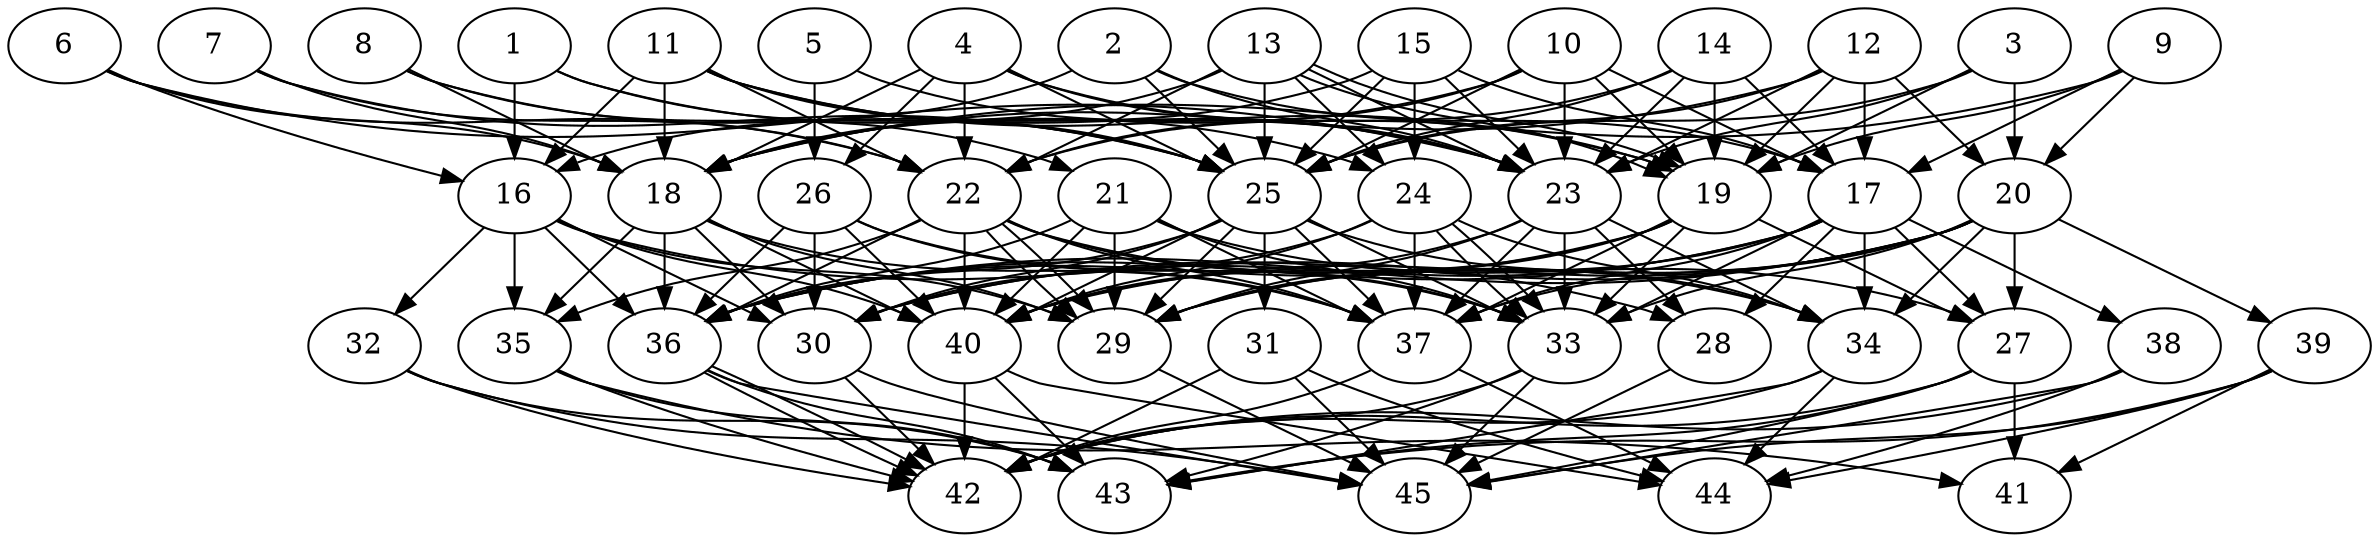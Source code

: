 // DAG automatically generated by daggen at Thu Oct  3 14:07:24 2019
// ./daggen --dot -n 45 --ccr 0.5 --fat 0.7 --regular 0.5 --density 0.9 --mindata 5242880 --maxdata 52428800 
digraph G {
  1 [size="50747392", alpha="0.06", expect_size="25373696"] 
  1 -> 16 [size ="25373696"]
  1 -> 24 [size ="25373696"]
  1 -> 25 [size ="25373696"]
  2 [size="70633472", alpha="0.17", expect_size="35316736"] 
  2 -> 16 [size ="35316736"]
  2 -> 17 [size ="35316736"]
  2 -> 23 [size ="35316736"]
  2 -> 25 [size ="35316736"]
  3 [size="97536000", alpha="0.01", expect_size="48768000"] 
  3 -> 19 [size ="48768000"]
  3 -> 20 [size ="48768000"]
  3 -> 23 [size ="48768000"]
  3 -> 25 [size ="48768000"]
  4 [size="38449152", alpha="0.18", expect_size="19224576"] 
  4 -> 18 [size ="19224576"]
  4 -> 19 [size ="19224576"]
  4 -> 22 [size ="19224576"]
  4 -> 23 [size ="19224576"]
  4 -> 25 [size ="19224576"]
  4 -> 26 [size ="19224576"]
  5 [size="91201536", alpha="0.16", expect_size="45600768"] 
  5 -> 23 [size ="45600768"]
  5 -> 26 [size ="45600768"]
  6 [size="88719360", alpha="0.15", expect_size="44359680"] 
  6 -> 16 [size ="44359680"]
  6 -> 18 [size ="44359680"]
  6 -> 22 [size ="44359680"]
  6 -> 23 [size ="44359680"]
  7 [size="74809344", alpha="0.16", expect_size="37404672"] 
  7 -> 18 [size ="37404672"]
  7 -> 22 [size ="37404672"]
  7 -> 25 [size ="37404672"]
  8 [size="62740480", alpha="0.12", expect_size="31370240"] 
  8 -> 18 [size ="31370240"]
  8 -> 21 [size ="31370240"]
  8 -> 25 [size ="31370240"]
  9 [size="84785152", alpha="0.03", expect_size="42392576"] 
  9 -> 17 [size ="42392576"]
  9 -> 18 [size ="42392576"]
  9 -> 19 [size ="42392576"]
  9 -> 20 [size ="42392576"]
  10 [size="44939264", alpha="0.14", expect_size="22469632"] 
  10 -> 17 [size ="22469632"]
  10 -> 18 [size ="22469632"]
  10 -> 19 [size ="22469632"]
  10 -> 22 [size ="22469632"]
  10 -> 23 [size ="22469632"]
  10 -> 25 [size ="22469632"]
  11 [size="102651904", alpha="0.19", expect_size="51325952"] 
  11 -> 16 [size ="51325952"]
  11 -> 18 [size ="51325952"]
  11 -> 19 [size ="51325952"]
  11 -> 22 [size ="51325952"]
  11 -> 23 [size ="51325952"]
  11 -> 25 [size ="51325952"]
  12 [size="35045376", alpha="0.11", expect_size="17522688"] 
  12 -> 17 [size ="17522688"]
  12 -> 18 [size ="17522688"]
  12 -> 19 [size ="17522688"]
  12 -> 20 [size ="17522688"]
  12 -> 23 [size ="17522688"]
  12 -> 25 [size ="17522688"]
  13 [size="22784000", alpha="0.08", expect_size="11392000"] 
  13 -> 18 [size ="11392000"]
  13 -> 19 [size ="11392000"]
  13 -> 19 [size ="11392000"]
  13 -> 22 [size ="11392000"]
  13 -> 23 [size ="11392000"]
  13 -> 24 [size ="11392000"]
  13 -> 25 [size ="11392000"]
  14 [size="27772928", alpha="0.04", expect_size="13886464"] 
  14 -> 17 [size ="13886464"]
  14 -> 19 [size ="13886464"]
  14 -> 22 [size ="13886464"]
  14 -> 23 [size ="13886464"]
  14 -> 25 [size ="13886464"]
  15 [size="19177472", alpha="0.08", expect_size="9588736"] 
  15 -> 17 [size ="9588736"]
  15 -> 18 [size ="9588736"]
  15 -> 23 [size ="9588736"]
  15 -> 24 [size ="9588736"]
  15 -> 25 [size ="9588736"]
  16 [size="93642752", alpha="0.03", expect_size="46821376"] 
  16 -> 28 [size ="46821376"]
  16 -> 29 [size ="46821376"]
  16 -> 30 [size ="46821376"]
  16 -> 32 [size ="46821376"]
  16 -> 35 [size ="46821376"]
  16 -> 36 [size ="46821376"]
  16 -> 40 [size ="46821376"]
  17 [size="67870720", alpha="0.13", expect_size="33935360"] 
  17 -> 27 [size ="33935360"]
  17 -> 28 [size ="33935360"]
  17 -> 29 [size ="33935360"]
  17 -> 30 [size ="33935360"]
  17 -> 33 [size ="33935360"]
  17 -> 34 [size ="33935360"]
  17 -> 36 [size ="33935360"]
  17 -> 37 [size ="33935360"]
  17 -> 38 [size ="33935360"]
  18 [size="49403904", alpha="0.08", expect_size="24701952"] 
  18 -> 29 [size ="24701952"]
  18 -> 30 [size ="24701952"]
  18 -> 35 [size ="24701952"]
  18 -> 36 [size ="24701952"]
  18 -> 37 [size ="24701952"]
  18 -> 40 [size ="24701952"]
  19 [size="104378368", alpha="0.04", expect_size="52189184"] 
  19 -> 27 [size ="52189184"]
  19 -> 29 [size ="52189184"]
  19 -> 33 [size ="52189184"]
  19 -> 36 [size ="52189184"]
  19 -> 37 [size ="52189184"]
  19 -> 40 [size ="52189184"]
  20 [size="24911872", alpha="0.07", expect_size="12455936"] 
  20 -> 27 [size ="12455936"]
  20 -> 29 [size ="12455936"]
  20 -> 30 [size ="12455936"]
  20 -> 33 [size ="12455936"]
  20 -> 34 [size ="12455936"]
  20 -> 36 [size ="12455936"]
  20 -> 37 [size ="12455936"]
  20 -> 39 [size ="12455936"]
  20 -> 40 [size ="12455936"]
  21 [size="90976256", alpha="0.19", expect_size="45488128"] 
  21 -> 27 [size ="45488128"]
  21 -> 29 [size ="45488128"]
  21 -> 33 [size ="45488128"]
  21 -> 36 [size ="45488128"]
  21 -> 37 [size ="45488128"]
  21 -> 40 [size ="45488128"]
  22 [size="86761472", alpha="0.03", expect_size="43380736"] 
  22 -> 29 [size ="43380736"]
  22 -> 29 [size ="43380736"]
  22 -> 33 [size ="43380736"]
  22 -> 34 [size ="43380736"]
  22 -> 35 [size ="43380736"]
  22 -> 36 [size ="43380736"]
  22 -> 37 [size ="43380736"]
  22 -> 40 [size ="43380736"]
  23 [size="42604544", alpha="0.06", expect_size="21302272"] 
  23 -> 28 [size ="21302272"]
  23 -> 29 [size ="21302272"]
  23 -> 33 [size ="21302272"]
  23 -> 34 [size ="21302272"]
  23 -> 37 [size ="21302272"]
  23 -> 40 [size ="21302272"]
  24 [size="81543168", alpha="0.14", expect_size="40771584"] 
  24 -> 30 [size ="40771584"]
  24 -> 33 [size ="40771584"]
  24 -> 33 [size ="40771584"]
  24 -> 34 [size ="40771584"]
  24 -> 37 [size ="40771584"]
  24 -> 40 [size ="40771584"]
  25 [size="102223872", alpha="0.20", expect_size="51111936"] 
  25 -> 29 [size ="51111936"]
  25 -> 30 [size ="51111936"]
  25 -> 31 [size ="51111936"]
  25 -> 33 [size ="51111936"]
  25 -> 34 [size ="51111936"]
  25 -> 36 [size ="51111936"]
  25 -> 37 [size ="51111936"]
  25 -> 40 [size ="51111936"]
  26 [size="45137920", alpha="0.02", expect_size="22568960"] 
  26 -> 30 [size ="22568960"]
  26 -> 33 [size ="22568960"]
  26 -> 36 [size ="22568960"]
  26 -> 37 [size ="22568960"]
  26 -> 40 [size ="22568960"]
  27 [size="57047040", alpha="0.18", expect_size="28523520"] 
  27 -> 41 [size ="28523520"]
  27 -> 42 [size ="28523520"]
  27 -> 43 [size ="28523520"]
  27 -> 45 [size ="28523520"]
  28 [size="21936128", alpha="0.05", expect_size="10968064"] 
  28 -> 45 [size ="10968064"]
  29 [size="58691584", alpha="0.08", expect_size="29345792"] 
  29 -> 45 [size ="29345792"]
  30 [size="79708160", alpha="0.18", expect_size="39854080"] 
  30 -> 42 [size ="39854080"]
  30 -> 45 [size ="39854080"]
  31 [size="20019200", alpha="0.07", expect_size="10009600"] 
  31 -> 42 [size ="10009600"]
  31 -> 44 [size ="10009600"]
  31 -> 45 [size ="10009600"]
  32 [size="14260224", alpha="0.02", expect_size="7130112"] 
  32 -> 42 [size ="7130112"]
  32 -> 43 [size ="7130112"]
  32 -> 45 [size ="7130112"]
  33 [size="28207104", alpha="0.19", expect_size="14103552"] 
  33 -> 42 [size ="14103552"]
  33 -> 43 [size ="14103552"]
  33 -> 45 [size ="14103552"]
  34 [size="54540288", alpha="0.00", expect_size="27270144"] 
  34 -> 42 [size ="27270144"]
  34 -> 43 [size ="27270144"]
  34 -> 44 [size ="27270144"]
  35 [size="26853376", alpha="0.03", expect_size="13426688"] 
  35 -> 41 [size ="13426688"]
  35 -> 42 [size ="13426688"]
  35 -> 43 [size ="13426688"]
  36 [size="25862144", alpha="0.03", expect_size="12931072"] 
  36 -> 42 [size ="12931072"]
  36 -> 42 [size ="12931072"]
  36 -> 43 [size ="12931072"]
  36 -> 45 [size ="12931072"]
  37 [size="35430400", alpha="0.16", expect_size="17715200"] 
  37 -> 42 [size ="17715200"]
  37 -> 44 [size ="17715200"]
  38 [size="25513984", alpha="0.17", expect_size="12756992"] 
  38 -> 42 [size ="12756992"]
  38 -> 44 [size ="12756992"]
  38 -> 45 [size ="12756992"]
  39 [size="48363520", alpha="0.18", expect_size="24181760"] 
  39 -> 41 [size ="24181760"]
  39 -> 43 [size ="24181760"]
  39 -> 44 [size ="24181760"]
  39 -> 45 [size ="24181760"]
  40 [size="83912704", alpha="0.02", expect_size="41956352"] 
  40 -> 42 [size ="41956352"]
  40 -> 43 [size ="41956352"]
  40 -> 44 [size ="41956352"]
  41 [size="72239104", alpha="0.02", expect_size="36119552"] 
  42 [size="11141120", alpha="0.19", expect_size="5570560"] 
  43 [size="19550208", alpha="0.03", expect_size="9775104"] 
  44 [size="15390720", alpha="0.02", expect_size="7695360"] 
  45 [size="15955968", alpha="0.01", expect_size="7977984"] 
}
